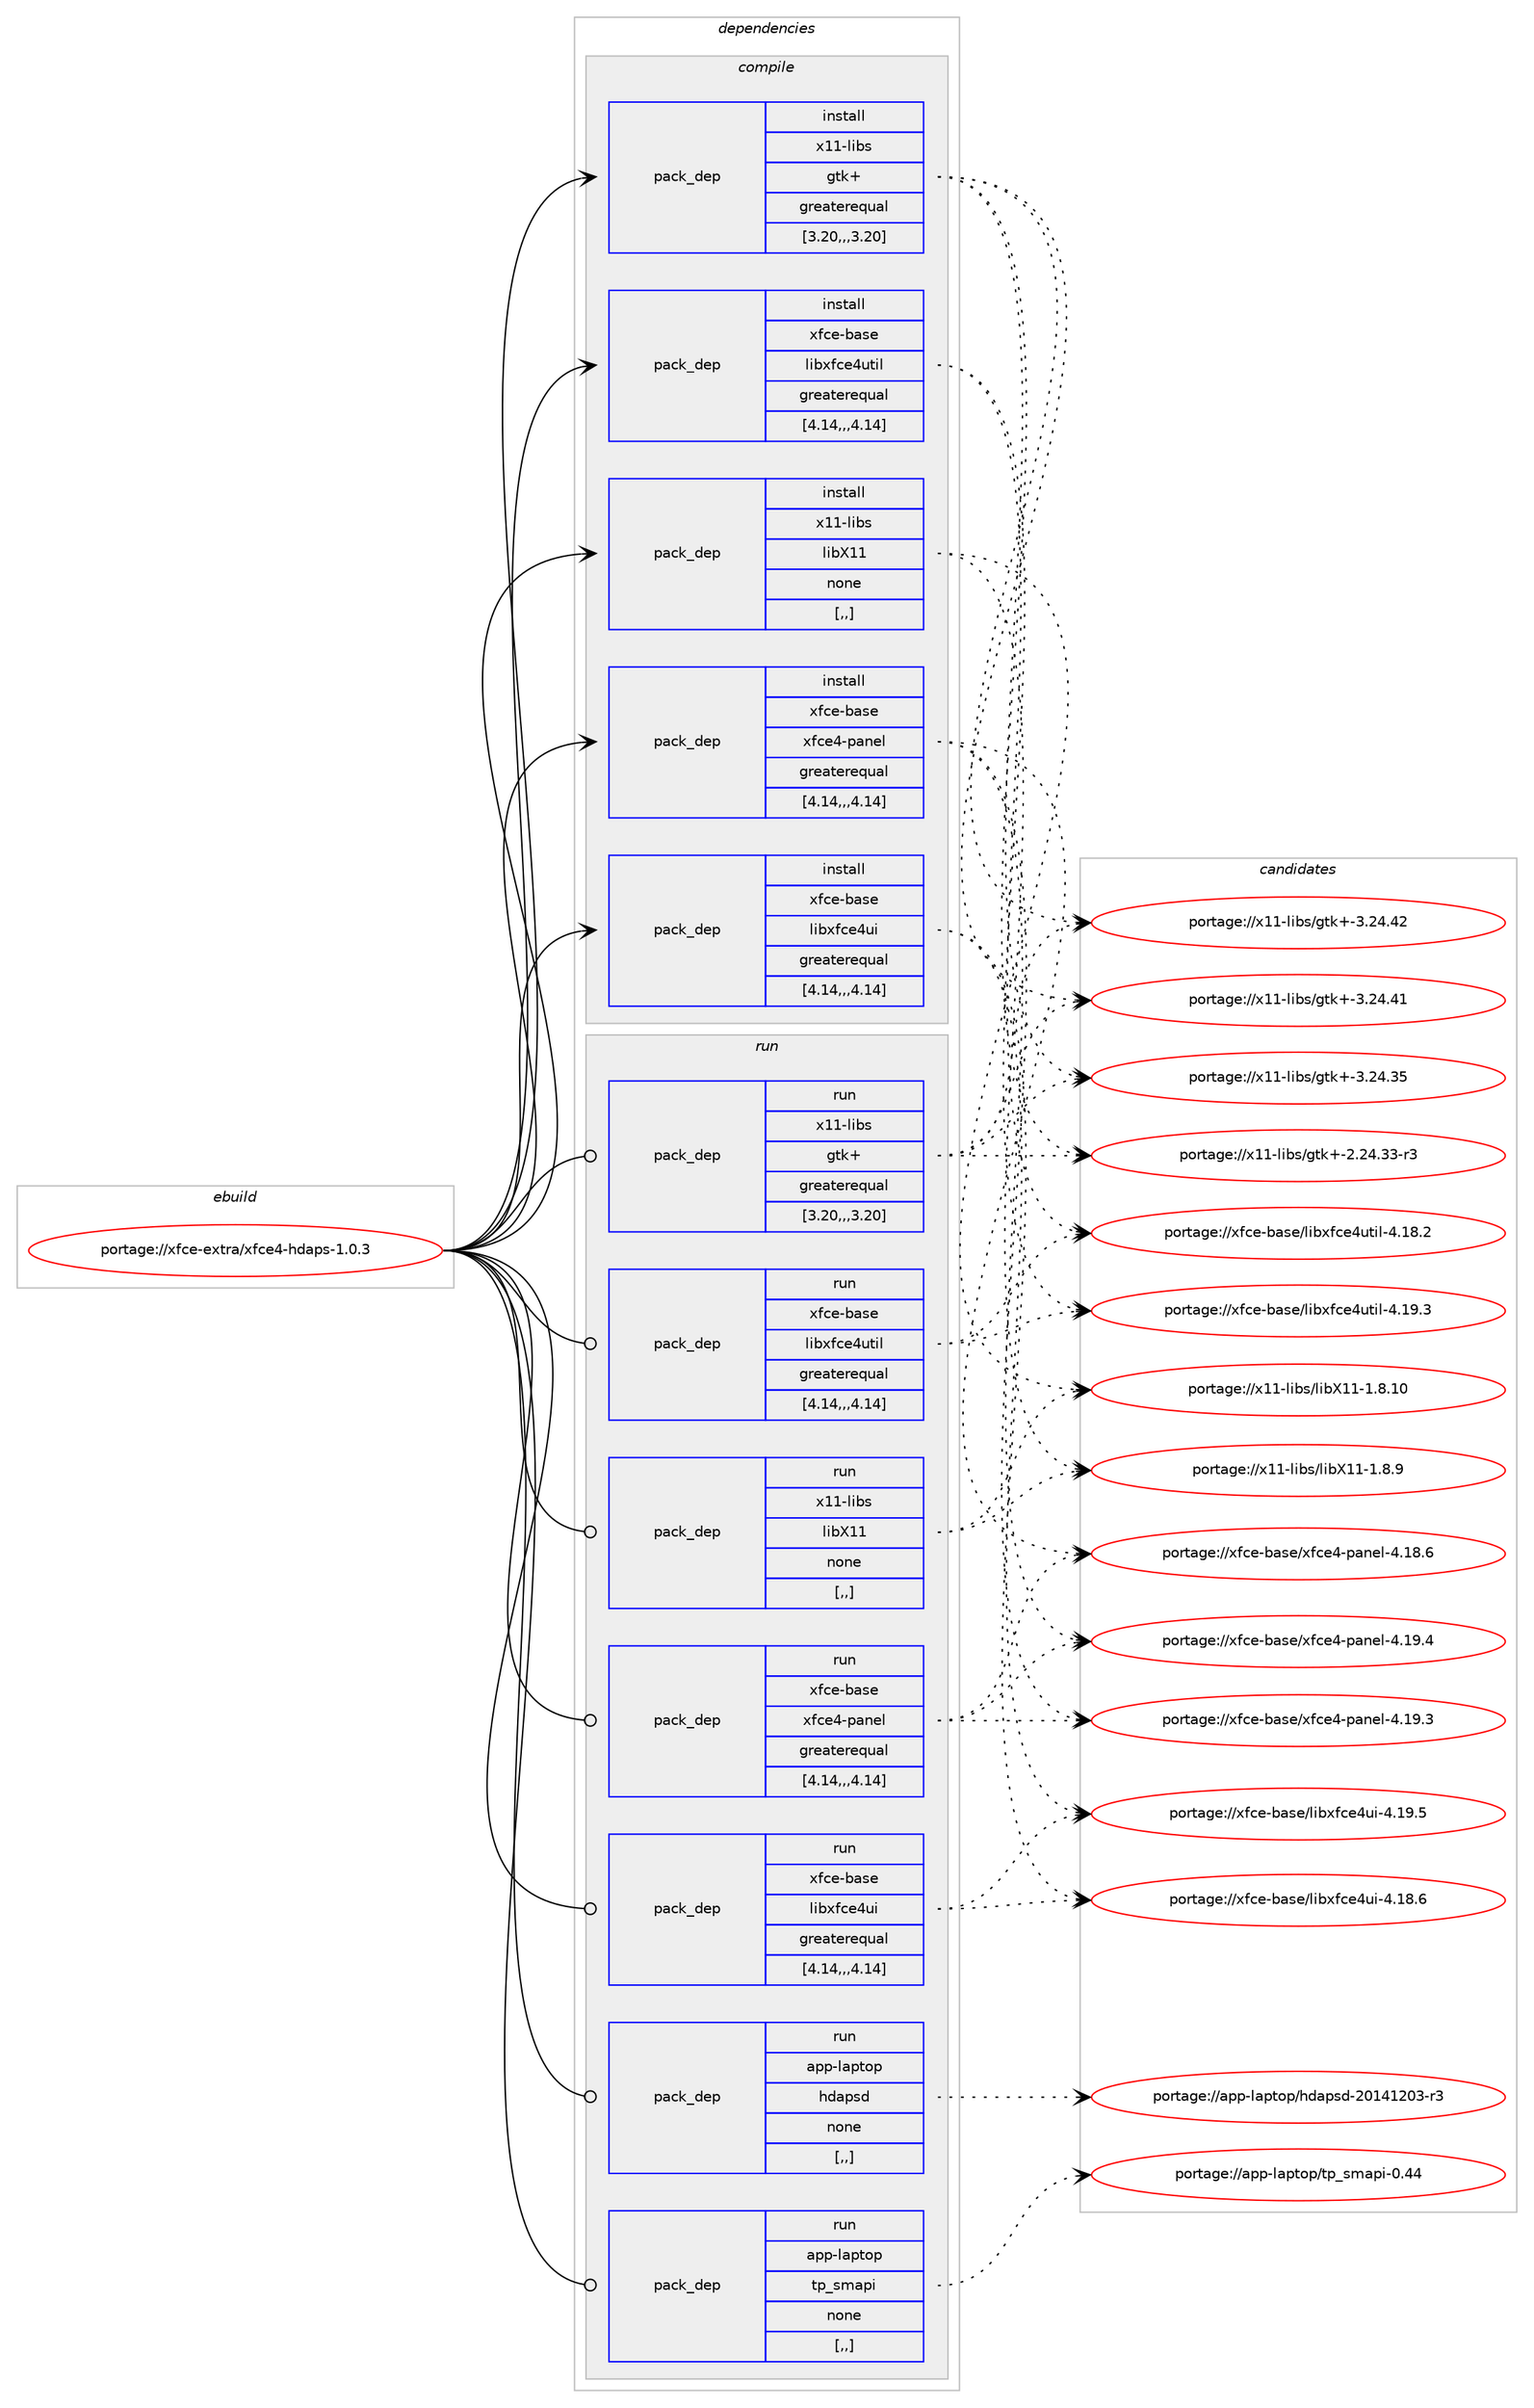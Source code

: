 digraph prolog {

# *************
# Graph options
# *************

newrank=true;
concentrate=true;
compound=true;
graph [rankdir=LR,fontname=Helvetica,fontsize=10,ranksep=1.5];#, ranksep=2.5, nodesep=0.2];
edge  [arrowhead=vee];
node  [fontname=Helvetica,fontsize=10];

# **********
# The ebuild
# **********

subgraph cluster_leftcol {
color=gray;
label=<<i>ebuild</i>>;
id [label="portage://xfce-extra/xfce4-hdaps-1.0.3", color=red, width=4, href="../xfce-extra/xfce4-hdaps-1.0.3.svg"];
}

# ****************
# The dependencies
# ****************

subgraph cluster_midcol {
color=gray;
label=<<i>dependencies</i>>;
subgraph cluster_compile {
fillcolor="#eeeeee";
style=filled;
label=<<i>compile</i>>;
subgraph pack345989 {
dependency474147 [label=<<TABLE BORDER="0" CELLBORDER="1" CELLSPACING="0" CELLPADDING="4" WIDTH="220"><TR><TD ROWSPAN="6" CELLPADDING="30">pack_dep</TD></TR><TR><TD WIDTH="110">install</TD></TR><TR><TD>x11-libs</TD></TR><TR><TD>gtk+</TD></TR><TR><TD>greaterequal</TD></TR><TR><TD>[3.20,,,3.20]</TD></TR></TABLE>>, shape=none, color=blue];
}
id:e -> dependency474147:w [weight=20,style="solid",arrowhead="vee"];
subgraph pack345990 {
dependency474148 [label=<<TABLE BORDER="0" CELLBORDER="1" CELLSPACING="0" CELLPADDING="4" WIDTH="220"><TR><TD ROWSPAN="6" CELLPADDING="30">pack_dep</TD></TR><TR><TD WIDTH="110">install</TD></TR><TR><TD>x11-libs</TD></TR><TR><TD>libX11</TD></TR><TR><TD>none</TD></TR><TR><TD>[,,]</TD></TR></TABLE>>, shape=none, color=blue];
}
id:e -> dependency474148:w [weight=20,style="solid",arrowhead="vee"];
subgraph pack345991 {
dependency474149 [label=<<TABLE BORDER="0" CELLBORDER="1" CELLSPACING="0" CELLPADDING="4" WIDTH="220"><TR><TD ROWSPAN="6" CELLPADDING="30">pack_dep</TD></TR><TR><TD WIDTH="110">install</TD></TR><TR><TD>xfce-base</TD></TR><TR><TD>libxfce4ui</TD></TR><TR><TD>greaterequal</TD></TR><TR><TD>[4.14,,,4.14]</TD></TR></TABLE>>, shape=none, color=blue];
}
id:e -> dependency474149:w [weight=20,style="solid",arrowhead="vee"];
subgraph pack345992 {
dependency474150 [label=<<TABLE BORDER="0" CELLBORDER="1" CELLSPACING="0" CELLPADDING="4" WIDTH="220"><TR><TD ROWSPAN="6" CELLPADDING="30">pack_dep</TD></TR><TR><TD WIDTH="110">install</TD></TR><TR><TD>xfce-base</TD></TR><TR><TD>libxfce4util</TD></TR><TR><TD>greaterequal</TD></TR><TR><TD>[4.14,,,4.14]</TD></TR></TABLE>>, shape=none, color=blue];
}
id:e -> dependency474150:w [weight=20,style="solid",arrowhead="vee"];
subgraph pack345993 {
dependency474151 [label=<<TABLE BORDER="0" CELLBORDER="1" CELLSPACING="0" CELLPADDING="4" WIDTH="220"><TR><TD ROWSPAN="6" CELLPADDING="30">pack_dep</TD></TR><TR><TD WIDTH="110">install</TD></TR><TR><TD>xfce-base</TD></TR><TR><TD>xfce4-panel</TD></TR><TR><TD>greaterequal</TD></TR><TR><TD>[4.14,,,4.14]</TD></TR></TABLE>>, shape=none, color=blue];
}
id:e -> dependency474151:w [weight=20,style="solid",arrowhead="vee"];
}
subgraph cluster_compileandrun {
fillcolor="#eeeeee";
style=filled;
label=<<i>compile and run</i>>;
}
subgraph cluster_run {
fillcolor="#eeeeee";
style=filled;
label=<<i>run</i>>;
subgraph pack345994 {
dependency474152 [label=<<TABLE BORDER="0" CELLBORDER="1" CELLSPACING="0" CELLPADDING="4" WIDTH="220"><TR><TD ROWSPAN="6" CELLPADDING="30">pack_dep</TD></TR><TR><TD WIDTH="110">run</TD></TR><TR><TD>app-laptop</TD></TR><TR><TD>hdapsd</TD></TR><TR><TD>none</TD></TR><TR><TD>[,,]</TD></TR></TABLE>>, shape=none, color=blue];
}
id:e -> dependency474152:w [weight=20,style="solid",arrowhead="odot"];
subgraph pack345995 {
dependency474153 [label=<<TABLE BORDER="0" CELLBORDER="1" CELLSPACING="0" CELLPADDING="4" WIDTH="220"><TR><TD ROWSPAN="6" CELLPADDING="30">pack_dep</TD></TR><TR><TD WIDTH="110">run</TD></TR><TR><TD>app-laptop</TD></TR><TR><TD>tp_smapi</TD></TR><TR><TD>none</TD></TR><TR><TD>[,,]</TD></TR></TABLE>>, shape=none, color=blue];
}
id:e -> dependency474153:w [weight=20,style="solid",arrowhead="odot"];
subgraph pack345996 {
dependency474154 [label=<<TABLE BORDER="0" CELLBORDER="1" CELLSPACING="0" CELLPADDING="4" WIDTH="220"><TR><TD ROWSPAN="6" CELLPADDING="30">pack_dep</TD></TR><TR><TD WIDTH="110">run</TD></TR><TR><TD>x11-libs</TD></TR><TR><TD>gtk+</TD></TR><TR><TD>greaterequal</TD></TR><TR><TD>[3.20,,,3.20]</TD></TR></TABLE>>, shape=none, color=blue];
}
id:e -> dependency474154:w [weight=20,style="solid",arrowhead="odot"];
subgraph pack345997 {
dependency474155 [label=<<TABLE BORDER="0" CELLBORDER="1" CELLSPACING="0" CELLPADDING="4" WIDTH="220"><TR><TD ROWSPAN="6" CELLPADDING="30">pack_dep</TD></TR><TR><TD WIDTH="110">run</TD></TR><TR><TD>x11-libs</TD></TR><TR><TD>libX11</TD></TR><TR><TD>none</TD></TR><TR><TD>[,,]</TD></TR></TABLE>>, shape=none, color=blue];
}
id:e -> dependency474155:w [weight=20,style="solid",arrowhead="odot"];
subgraph pack345998 {
dependency474156 [label=<<TABLE BORDER="0" CELLBORDER="1" CELLSPACING="0" CELLPADDING="4" WIDTH="220"><TR><TD ROWSPAN="6" CELLPADDING="30">pack_dep</TD></TR><TR><TD WIDTH="110">run</TD></TR><TR><TD>xfce-base</TD></TR><TR><TD>libxfce4ui</TD></TR><TR><TD>greaterequal</TD></TR><TR><TD>[4.14,,,4.14]</TD></TR></TABLE>>, shape=none, color=blue];
}
id:e -> dependency474156:w [weight=20,style="solid",arrowhead="odot"];
subgraph pack345999 {
dependency474157 [label=<<TABLE BORDER="0" CELLBORDER="1" CELLSPACING="0" CELLPADDING="4" WIDTH="220"><TR><TD ROWSPAN="6" CELLPADDING="30">pack_dep</TD></TR><TR><TD WIDTH="110">run</TD></TR><TR><TD>xfce-base</TD></TR><TR><TD>libxfce4util</TD></TR><TR><TD>greaterequal</TD></TR><TR><TD>[4.14,,,4.14]</TD></TR></TABLE>>, shape=none, color=blue];
}
id:e -> dependency474157:w [weight=20,style="solid",arrowhead="odot"];
subgraph pack346000 {
dependency474158 [label=<<TABLE BORDER="0" CELLBORDER="1" CELLSPACING="0" CELLPADDING="4" WIDTH="220"><TR><TD ROWSPAN="6" CELLPADDING="30">pack_dep</TD></TR><TR><TD WIDTH="110">run</TD></TR><TR><TD>xfce-base</TD></TR><TR><TD>xfce4-panel</TD></TR><TR><TD>greaterequal</TD></TR><TR><TD>[4.14,,,4.14]</TD></TR></TABLE>>, shape=none, color=blue];
}
id:e -> dependency474158:w [weight=20,style="solid",arrowhead="odot"];
}
}

# **************
# The candidates
# **************

subgraph cluster_choices {
rank=same;
color=gray;
label=<<i>candidates</i>>;

subgraph choice345989 {
color=black;
nodesep=1;
choice1204949451081059811547103116107434551465052465250 [label="portage://x11-libs/gtk+-3.24.42", color=red, width=4,href="../x11-libs/gtk+-3.24.42.svg"];
choice1204949451081059811547103116107434551465052465249 [label="portage://x11-libs/gtk+-3.24.41", color=red, width=4,href="../x11-libs/gtk+-3.24.41.svg"];
choice1204949451081059811547103116107434551465052465153 [label="portage://x11-libs/gtk+-3.24.35", color=red, width=4,href="../x11-libs/gtk+-3.24.35.svg"];
choice12049494510810598115471031161074345504650524651514511451 [label="portage://x11-libs/gtk+-2.24.33-r3", color=red, width=4,href="../x11-libs/gtk+-2.24.33-r3.svg"];
dependency474147:e -> choice1204949451081059811547103116107434551465052465250:w [style=dotted,weight="100"];
dependency474147:e -> choice1204949451081059811547103116107434551465052465249:w [style=dotted,weight="100"];
dependency474147:e -> choice1204949451081059811547103116107434551465052465153:w [style=dotted,weight="100"];
dependency474147:e -> choice12049494510810598115471031161074345504650524651514511451:w [style=dotted,weight="100"];
}
subgraph choice345990 {
color=black;
nodesep=1;
choice12049494510810598115471081059888494945494656464948 [label="portage://x11-libs/libX11-1.8.10", color=red, width=4,href="../x11-libs/libX11-1.8.10.svg"];
choice120494945108105981154710810598884949454946564657 [label="portage://x11-libs/libX11-1.8.9", color=red, width=4,href="../x11-libs/libX11-1.8.9.svg"];
dependency474148:e -> choice12049494510810598115471081059888494945494656464948:w [style=dotted,weight="100"];
dependency474148:e -> choice120494945108105981154710810598884949454946564657:w [style=dotted,weight="100"];
}
subgraph choice345991 {
color=black;
nodesep=1;
choice120102991014598971151014710810598120102991015211710545524649574653 [label="portage://xfce-base/libxfce4ui-4.19.5", color=red, width=4,href="../xfce-base/libxfce4ui-4.19.5.svg"];
choice120102991014598971151014710810598120102991015211710545524649564654 [label="portage://xfce-base/libxfce4ui-4.18.6", color=red, width=4,href="../xfce-base/libxfce4ui-4.18.6.svg"];
dependency474149:e -> choice120102991014598971151014710810598120102991015211710545524649574653:w [style=dotted,weight="100"];
dependency474149:e -> choice120102991014598971151014710810598120102991015211710545524649564654:w [style=dotted,weight="100"];
}
subgraph choice345992 {
color=black;
nodesep=1;
choice120102991014598971151014710810598120102991015211711610510845524649574651 [label="portage://xfce-base/libxfce4util-4.19.3", color=red, width=4,href="../xfce-base/libxfce4util-4.19.3.svg"];
choice120102991014598971151014710810598120102991015211711610510845524649564650 [label="portage://xfce-base/libxfce4util-4.18.2", color=red, width=4,href="../xfce-base/libxfce4util-4.18.2.svg"];
dependency474150:e -> choice120102991014598971151014710810598120102991015211711610510845524649574651:w [style=dotted,weight="100"];
dependency474150:e -> choice120102991014598971151014710810598120102991015211711610510845524649564650:w [style=dotted,weight="100"];
}
subgraph choice345993 {
color=black;
nodesep=1;
choice12010299101459897115101471201029910152451129711010110845524649574652 [label="portage://xfce-base/xfce4-panel-4.19.4", color=red, width=4,href="../xfce-base/xfce4-panel-4.19.4.svg"];
choice12010299101459897115101471201029910152451129711010110845524649574651 [label="portage://xfce-base/xfce4-panel-4.19.3", color=red, width=4,href="../xfce-base/xfce4-panel-4.19.3.svg"];
choice12010299101459897115101471201029910152451129711010110845524649564654 [label="portage://xfce-base/xfce4-panel-4.18.6", color=red, width=4,href="../xfce-base/xfce4-panel-4.18.6.svg"];
dependency474151:e -> choice12010299101459897115101471201029910152451129711010110845524649574652:w [style=dotted,weight="100"];
dependency474151:e -> choice12010299101459897115101471201029910152451129711010110845524649574651:w [style=dotted,weight="100"];
dependency474151:e -> choice12010299101459897115101471201029910152451129711010110845524649564654:w [style=dotted,weight="100"];
}
subgraph choice345994 {
color=black;
nodesep=1;
choice97112112451089711211611111247104100971121151004550484952495048514511451 [label="portage://app-laptop/hdapsd-20141203-r3", color=red, width=4,href="../app-laptop/hdapsd-20141203-r3.svg"];
dependency474152:e -> choice97112112451089711211611111247104100971121151004550484952495048514511451:w [style=dotted,weight="100"];
}
subgraph choice345995 {
color=black;
nodesep=1;
choice9711211245108971121161111124711611295115109971121054548465252 [label="portage://app-laptop/tp_smapi-0.44", color=red, width=4,href="../app-laptop/tp_smapi-0.44.svg"];
dependency474153:e -> choice9711211245108971121161111124711611295115109971121054548465252:w [style=dotted,weight="100"];
}
subgraph choice345996 {
color=black;
nodesep=1;
choice1204949451081059811547103116107434551465052465250 [label="portage://x11-libs/gtk+-3.24.42", color=red, width=4,href="../x11-libs/gtk+-3.24.42.svg"];
choice1204949451081059811547103116107434551465052465249 [label="portage://x11-libs/gtk+-3.24.41", color=red, width=4,href="../x11-libs/gtk+-3.24.41.svg"];
choice1204949451081059811547103116107434551465052465153 [label="portage://x11-libs/gtk+-3.24.35", color=red, width=4,href="../x11-libs/gtk+-3.24.35.svg"];
choice12049494510810598115471031161074345504650524651514511451 [label="portage://x11-libs/gtk+-2.24.33-r3", color=red, width=4,href="../x11-libs/gtk+-2.24.33-r3.svg"];
dependency474154:e -> choice1204949451081059811547103116107434551465052465250:w [style=dotted,weight="100"];
dependency474154:e -> choice1204949451081059811547103116107434551465052465249:w [style=dotted,weight="100"];
dependency474154:e -> choice1204949451081059811547103116107434551465052465153:w [style=dotted,weight="100"];
dependency474154:e -> choice12049494510810598115471031161074345504650524651514511451:w [style=dotted,weight="100"];
}
subgraph choice345997 {
color=black;
nodesep=1;
choice12049494510810598115471081059888494945494656464948 [label="portage://x11-libs/libX11-1.8.10", color=red, width=4,href="../x11-libs/libX11-1.8.10.svg"];
choice120494945108105981154710810598884949454946564657 [label="portage://x11-libs/libX11-1.8.9", color=red, width=4,href="../x11-libs/libX11-1.8.9.svg"];
dependency474155:e -> choice12049494510810598115471081059888494945494656464948:w [style=dotted,weight="100"];
dependency474155:e -> choice120494945108105981154710810598884949454946564657:w [style=dotted,weight="100"];
}
subgraph choice345998 {
color=black;
nodesep=1;
choice120102991014598971151014710810598120102991015211710545524649574653 [label="portage://xfce-base/libxfce4ui-4.19.5", color=red, width=4,href="../xfce-base/libxfce4ui-4.19.5.svg"];
choice120102991014598971151014710810598120102991015211710545524649564654 [label="portage://xfce-base/libxfce4ui-4.18.6", color=red, width=4,href="../xfce-base/libxfce4ui-4.18.6.svg"];
dependency474156:e -> choice120102991014598971151014710810598120102991015211710545524649574653:w [style=dotted,weight="100"];
dependency474156:e -> choice120102991014598971151014710810598120102991015211710545524649564654:w [style=dotted,weight="100"];
}
subgraph choice345999 {
color=black;
nodesep=1;
choice120102991014598971151014710810598120102991015211711610510845524649574651 [label="portage://xfce-base/libxfce4util-4.19.3", color=red, width=4,href="../xfce-base/libxfce4util-4.19.3.svg"];
choice120102991014598971151014710810598120102991015211711610510845524649564650 [label="portage://xfce-base/libxfce4util-4.18.2", color=red, width=4,href="../xfce-base/libxfce4util-4.18.2.svg"];
dependency474157:e -> choice120102991014598971151014710810598120102991015211711610510845524649574651:w [style=dotted,weight="100"];
dependency474157:e -> choice120102991014598971151014710810598120102991015211711610510845524649564650:w [style=dotted,weight="100"];
}
subgraph choice346000 {
color=black;
nodesep=1;
choice12010299101459897115101471201029910152451129711010110845524649574652 [label="portage://xfce-base/xfce4-panel-4.19.4", color=red, width=4,href="../xfce-base/xfce4-panel-4.19.4.svg"];
choice12010299101459897115101471201029910152451129711010110845524649574651 [label="portage://xfce-base/xfce4-panel-4.19.3", color=red, width=4,href="../xfce-base/xfce4-panel-4.19.3.svg"];
choice12010299101459897115101471201029910152451129711010110845524649564654 [label="portage://xfce-base/xfce4-panel-4.18.6", color=red, width=4,href="../xfce-base/xfce4-panel-4.18.6.svg"];
dependency474158:e -> choice12010299101459897115101471201029910152451129711010110845524649574652:w [style=dotted,weight="100"];
dependency474158:e -> choice12010299101459897115101471201029910152451129711010110845524649574651:w [style=dotted,weight="100"];
dependency474158:e -> choice12010299101459897115101471201029910152451129711010110845524649564654:w [style=dotted,weight="100"];
}
}

}
